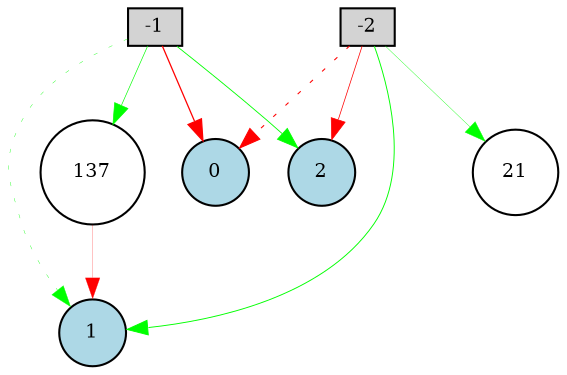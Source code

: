 digraph {
	node [fontsize=9 height=0.2 shape=circle width=0.2]
	-1 [fillcolor=lightgray shape=box style=filled]
	-2 [fillcolor=lightgray shape=box style=filled]
	0 [fillcolor=lightblue style=filled]
	1 [fillcolor=lightblue style=filled]
	2 [fillcolor=lightblue style=filled]
	137 [fillcolor=white style=filled]
	21 [fillcolor=white style=filled]
	-1 -> 0 [color=red penwidth=0.6091142989880728 style=solid]
	-1 -> 1 [color=green penwidth=0.17899614791431595 style=dotted]
	-1 -> 2 [color=green penwidth=0.4190319511725069 style=solid]
	-2 -> 0 [color=red penwidth=0.5137530041247855 style=dotted]
	-2 -> 1 [color=green penwidth=0.4501214601046244 style=solid]
	-2 -> 2 [color=red penwidth=0.3542736800540137 style=solid]
	-2 -> 21 [color=green penwidth=0.17910455954729904 style=solid]
	-1 -> 137 [color=green penwidth=0.3175810884274298 style=solid]
	137 -> 1 [color=red penwidth=0.11077306086068078 style=solid]
}
